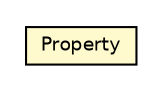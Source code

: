 #!/usr/local/bin/dot
#
# Class diagram 
# Generated by UmlGraph version 4.6 (http://www.spinellis.gr/sw/umlgraph)
#

digraph G {
	edge [fontname="Helvetica",fontsize=10,labelfontname="Helvetica",labelfontsize=10];
	node [fontname="Helvetica",fontsize=10,shape=plaintext];
	// ca.tnt.ldaputils.Property
	c447 [label=<<table border="0" cellborder="1" cellspacing="0" cellpadding="2" port="p" bgcolor="lemonChiffon" href="./Property.html">
		<tr><td><table border="0" cellspacing="0" cellpadding="1">
			<tr><td> Property </td></tr>
		</table></td></tr>
		</table>>, fontname="Helvetica", fontcolor="black", fontsize=9.0];
}

